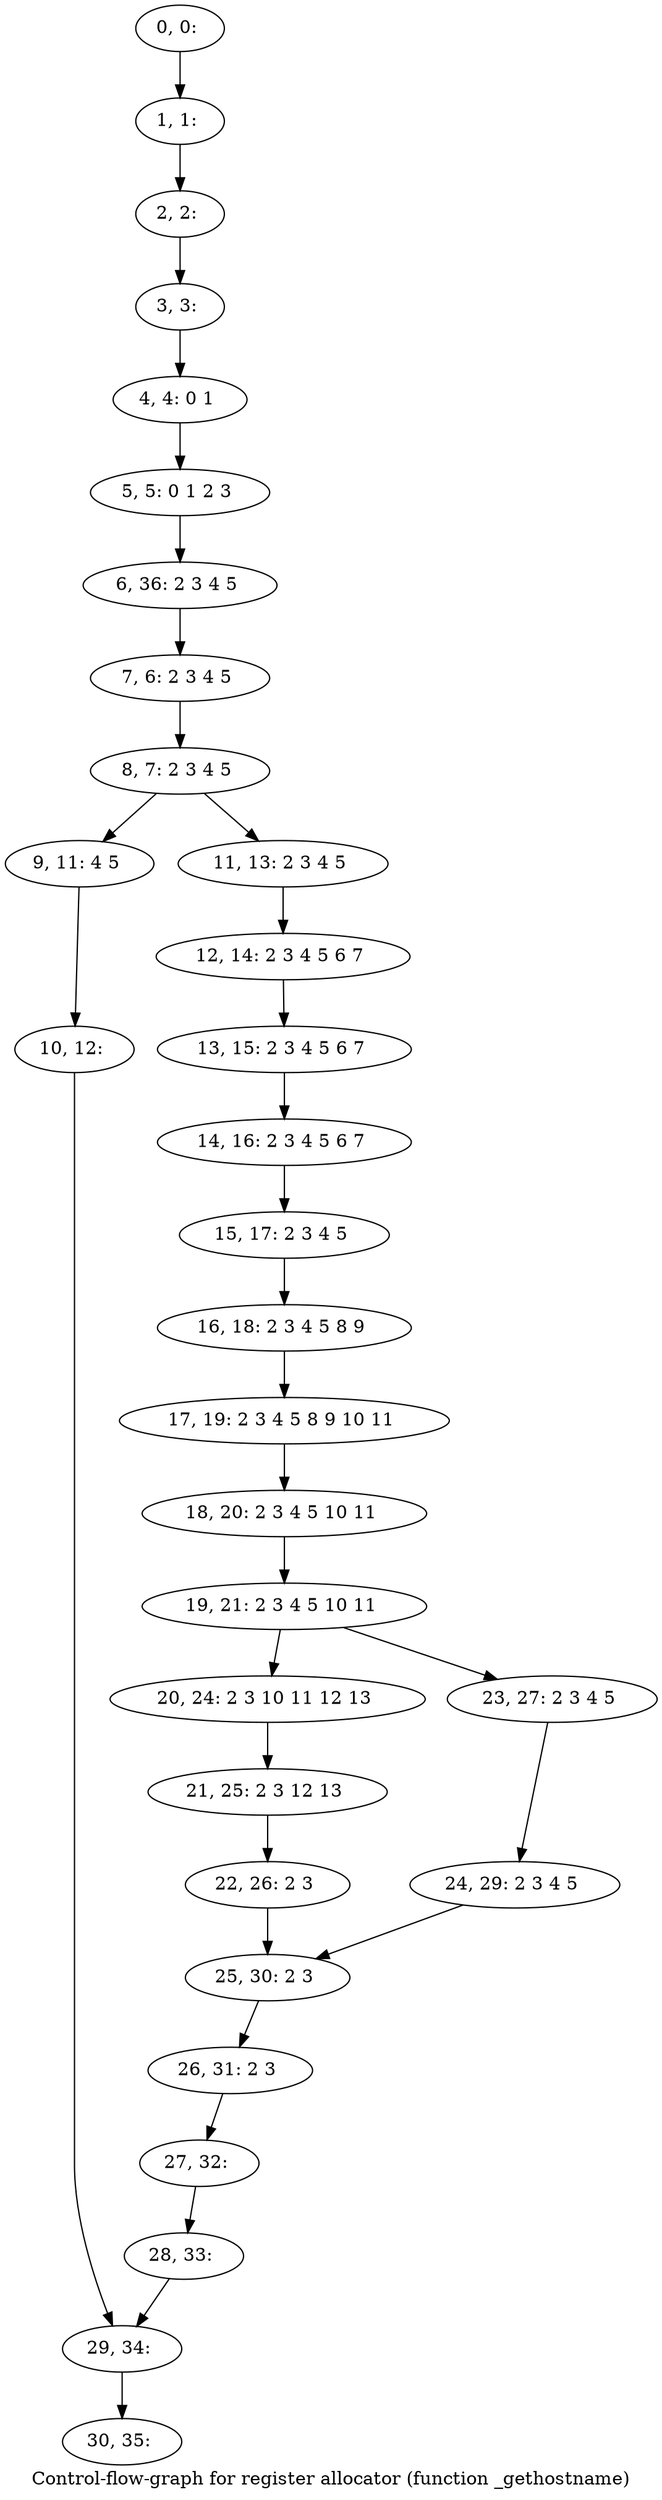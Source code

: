 digraph G {
graph [label="Control-flow-graph for register allocator (function _gethostname)"]
0[label="0, 0: "];
1[label="1, 1: "];
2[label="2, 2: "];
3[label="3, 3: "];
4[label="4, 4: 0 1 "];
5[label="5, 5: 0 1 2 3 "];
6[label="6, 36: 2 3 4 5 "];
7[label="7, 6: 2 3 4 5 "];
8[label="8, 7: 2 3 4 5 "];
9[label="9, 11: 4 5 "];
10[label="10, 12: "];
11[label="11, 13: 2 3 4 5 "];
12[label="12, 14: 2 3 4 5 6 7 "];
13[label="13, 15: 2 3 4 5 6 7 "];
14[label="14, 16: 2 3 4 5 6 7 "];
15[label="15, 17: 2 3 4 5 "];
16[label="16, 18: 2 3 4 5 8 9 "];
17[label="17, 19: 2 3 4 5 8 9 10 11 "];
18[label="18, 20: 2 3 4 5 10 11 "];
19[label="19, 21: 2 3 4 5 10 11 "];
20[label="20, 24: 2 3 10 11 12 13 "];
21[label="21, 25: 2 3 12 13 "];
22[label="22, 26: 2 3 "];
23[label="23, 27: 2 3 4 5 "];
24[label="24, 29: 2 3 4 5 "];
25[label="25, 30: 2 3 "];
26[label="26, 31: 2 3 "];
27[label="27, 32: "];
28[label="28, 33: "];
29[label="29, 34: "];
30[label="30, 35: "];
0->1 ;
1->2 ;
2->3 ;
3->4 ;
4->5 ;
5->6 ;
6->7 ;
7->8 ;
8->9 ;
8->11 ;
9->10 ;
10->29 ;
11->12 ;
12->13 ;
13->14 ;
14->15 ;
15->16 ;
16->17 ;
17->18 ;
18->19 ;
19->20 ;
19->23 ;
20->21 ;
21->22 ;
22->25 ;
23->24 ;
24->25 ;
25->26 ;
26->27 ;
27->28 ;
28->29 ;
29->30 ;
}
